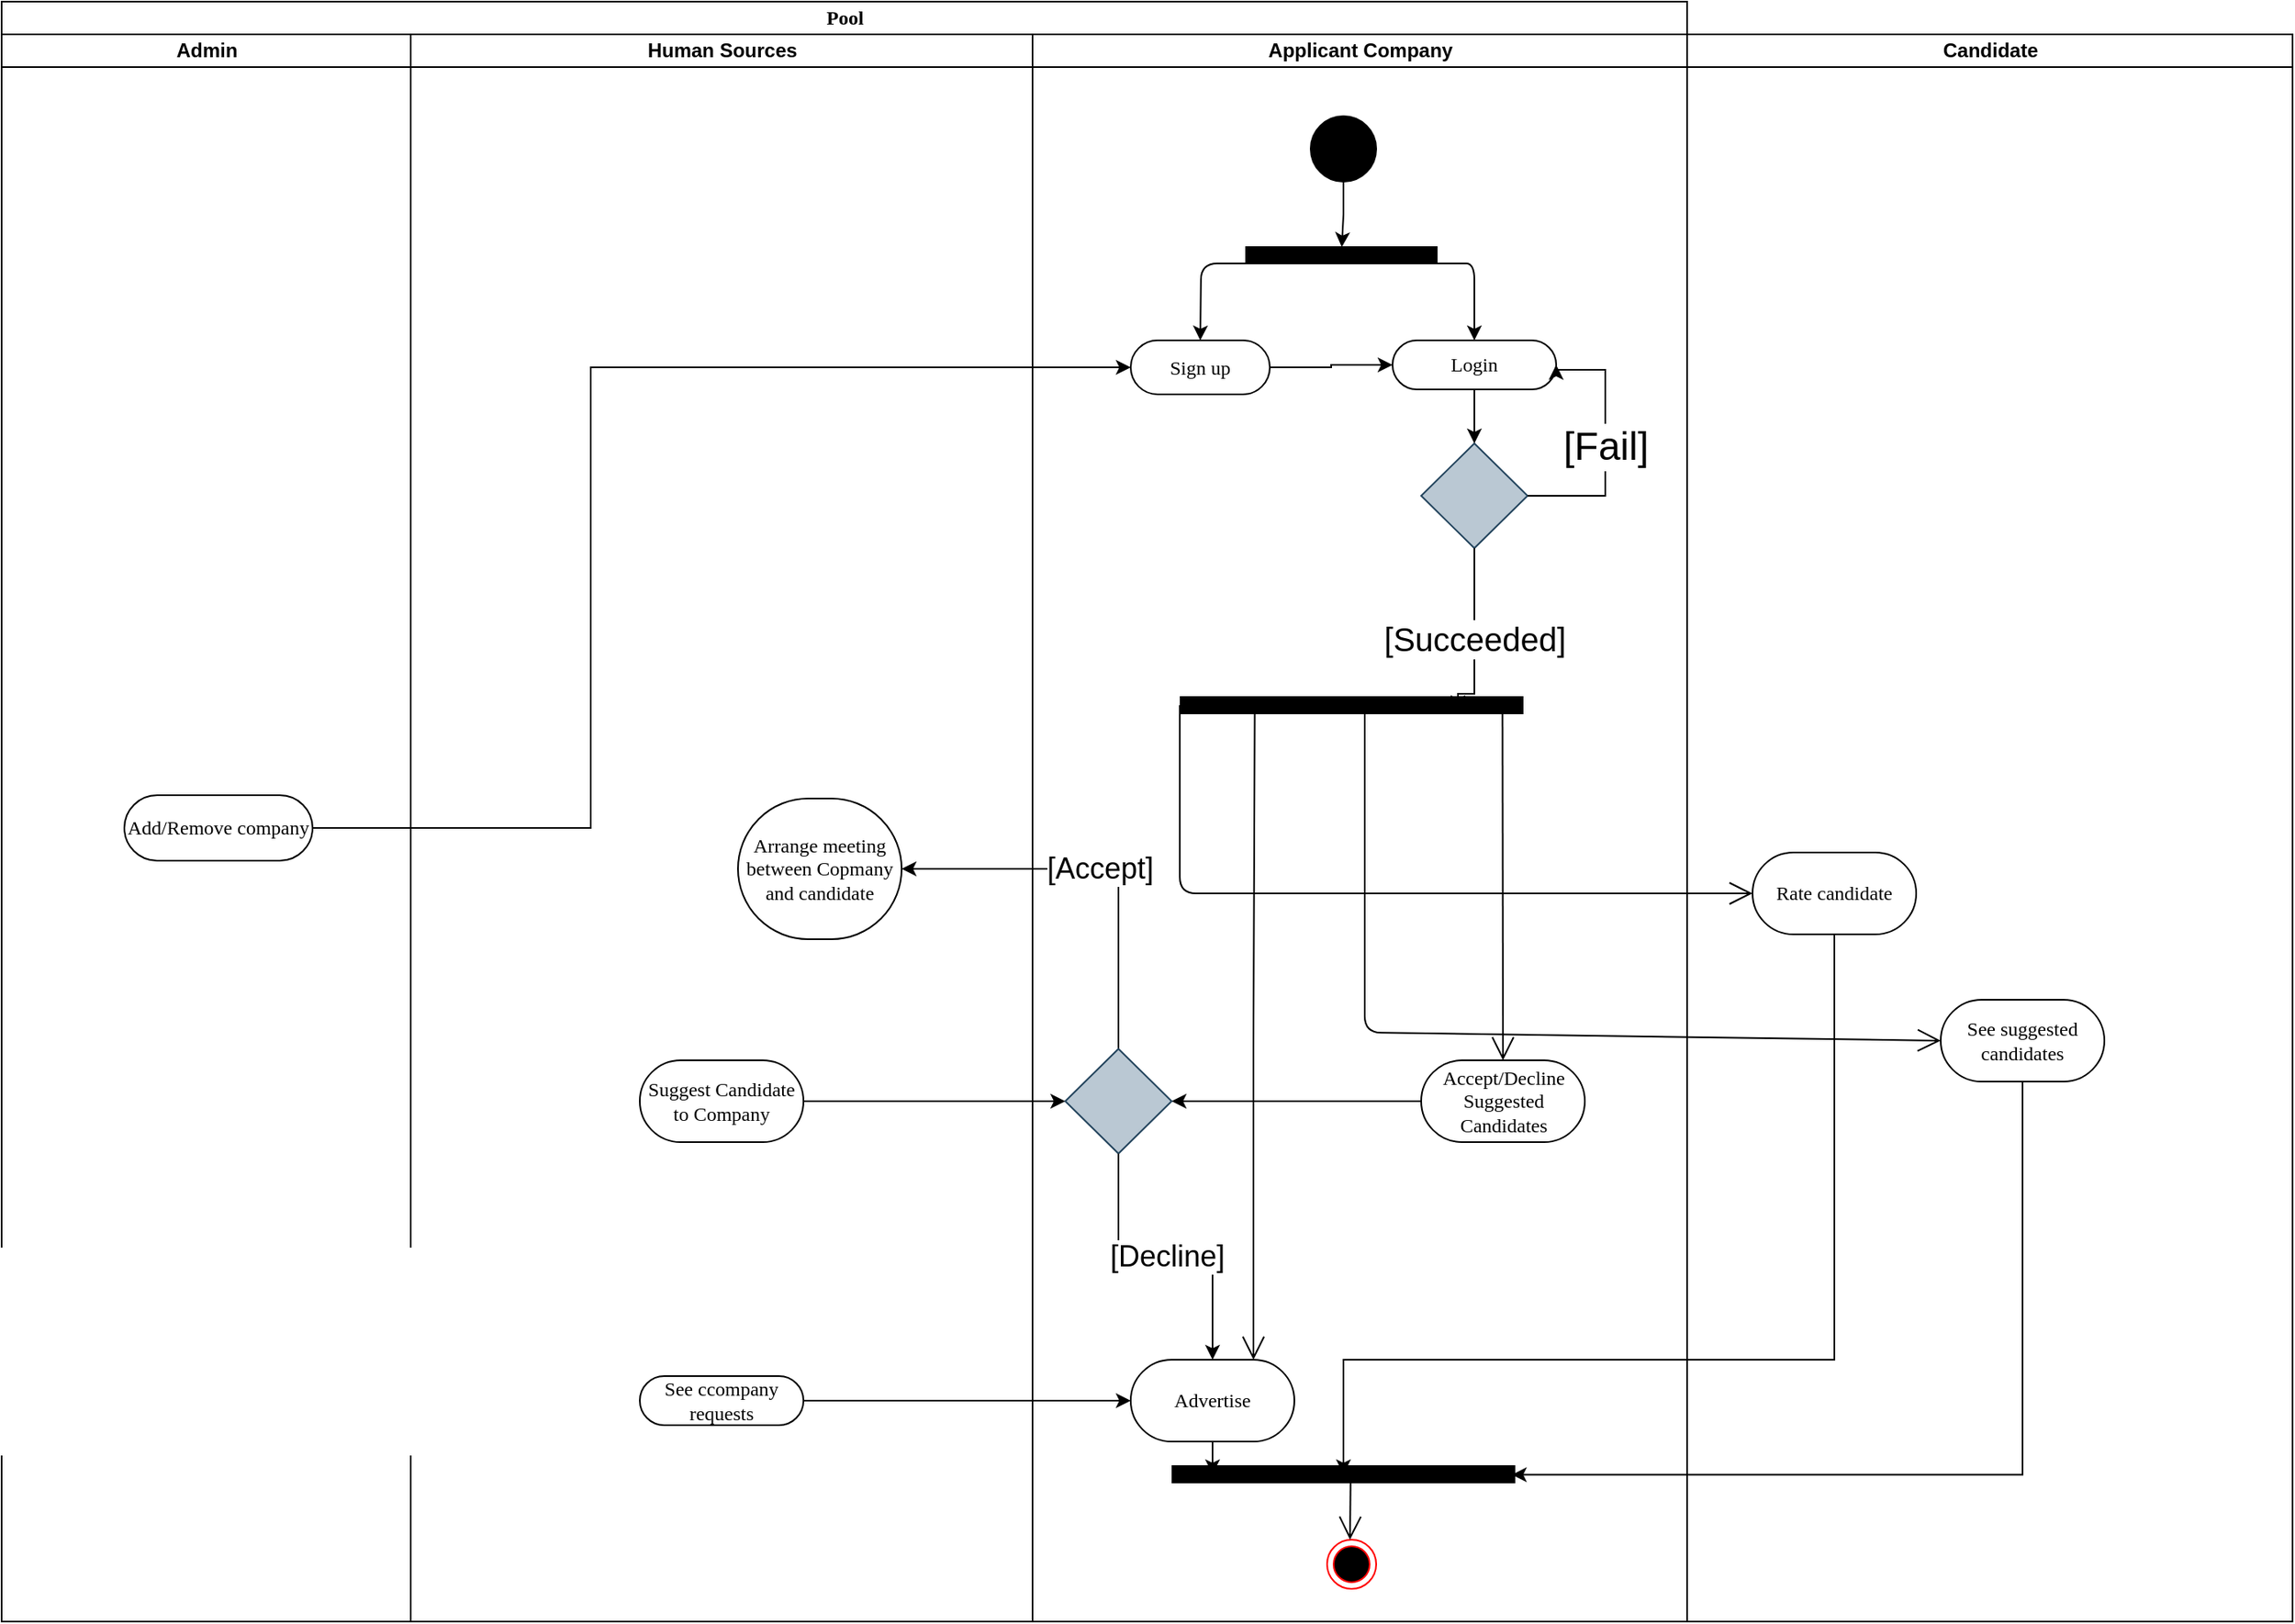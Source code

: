 <mxfile version="14.5.1" type="github">
  <diagram name="Page-1" id="0783ab3e-0a74-02c8-0abd-f7b4e66b4bec">
    <mxGraphModel dx="1297" dy="1064" grid="1" gridSize="10" guides="1" tooltips="1" connect="1" arrows="1" fold="1" page="1" pageScale="1" pageWidth="850" pageHeight="1100" background="#ffffff" math="0" shadow="0">
      <root>
        <mxCell id="0" />
        <mxCell id="1" parent="0" />
        <mxCell id="1c1d494c118603dd-1" value="Pool" style="swimlane;html=1;childLayout=stackLayout;startSize=20;rounded=0;shadow=0;comic=0;labelBackgroundColor=none;strokeWidth=1;fontFamily=Verdana;fontSize=12;align=center;" parent="1" vertex="1">
          <mxGeometry x="40" y="20" width="1030" height="990" as="geometry" />
        </mxCell>
        <mxCell id="1c1d494c118603dd-2" value="Admin" style="swimlane;html=1;startSize=20;" parent="1c1d494c118603dd-1" vertex="1">
          <mxGeometry y="20" width="250" height="970" as="geometry" />
        </mxCell>
        <mxCell id="wo8n1h15b2m23Da7bi2s-3" value="Add/Remove company" style="rounded=1;whiteSpace=wrap;html=1;shadow=0;comic=0;labelBackgroundColor=none;strokeWidth=1;fontFamily=Verdana;fontSize=12;align=center;arcSize=50;" vertex="1" parent="1c1d494c118603dd-2">
          <mxGeometry x="75" y="465" width="115" height="40" as="geometry" />
        </mxCell>
        <mxCell id="1c1d494c118603dd-3" value="Human Sources" style="swimlane;html=1;startSize=20;" parent="1c1d494c118603dd-1" vertex="1">
          <mxGeometry x="250" y="20" width="380" height="970" as="geometry" />
        </mxCell>
        <mxCell id="feAVlpUrrlh7gay0loe1-191" value="See ccompany requests" style="rounded=1;whiteSpace=wrap;html=1;shadow=0;comic=0;labelBackgroundColor=none;strokeWidth=1;fontFamily=Verdana;fontSize=12;align=center;arcSize=50;" parent="1c1d494c118603dd-3" vertex="1">
          <mxGeometry x="140.0" y="820" width="100" height="30" as="geometry" />
        </mxCell>
        <mxCell id="wo8n1h15b2m23Da7bi2s-7" value="Arrange meeting between Copmany and candidate&lt;br&gt;" style="rounded=1;whiteSpace=wrap;html=1;shadow=0;comic=0;labelBackgroundColor=none;strokeWidth=1;fontFamily=Verdana;fontSize=12;align=center;arcSize=50;" vertex="1" parent="1c1d494c118603dd-3">
          <mxGeometry x="200" y="467" width="100" height="86" as="geometry" />
        </mxCell>
        <mxCell id="wo8n1h15b2m23Da7bi2s-16" value="Suggest Candidate to Company" style="rounded=1;whiteSpace=wrap;html=1;shadow=0;comic=0;labelBackgroundColor=none;strokeWidth=1;fontFamily=Verdana;fontSize=12;align=center;arcSize=50;" vertex="1" parent="1c1d494c118603dd-3">
          <mxGeometry x="140" y="627" width="100" height="50" as="geometry" />
        </mxCell>
        <mxCell id="wo8n1h15b2m23Da7bi2s-35" style="edgeStyle=orthogonalEdgeStyle;rounded=0;orthogonalLoop=1;jettySize=auto;html=1;entryX=0;entryY=0.5;entryDx=0;entryDy=0;" edge="1" parent="1c1d494c118603dd-1" source="feAVlpUrrlh7gay0loe1-191" target="wo8n1h15b2m23Da7bi2s-17">
          <mxGeometry relative="1" as="geometry" />
        </mxCell>
        <mxCell id="wo8n1h15b2m23Da7bi2s-39" style="edgeStyle=orthogonalEdgeStyle;rounded=0;orthogonalLoop=1;jettySize=auto;html=1;exitX=1;exitY=0.5;exitDx=0;exitDy=0;" edge="1" parent="1c1d494c118603dd-1" source="wo8n1h15b2m23Da7bi2s-16" target="wo8n1h15b2m23Da7bi2s-38">
          <mxGeometry relative="1" as="geometry" />
        </mxCell>
        <mxCell id="wo8n1h15b2m23Da7bi2s-41" value="&lt;font style=&quot;font-size: 18px&quot;&gt;[Accept]&lt;/font&gt;" style="edgeStyle=orthogonalEdgeStyle;rounded=0;orthogonalLoop=1;jettySize=auto;html=1;exitX=0.5;exitY=0;exitDx=0;exitDy=0;entryX=1;entryY=0.5;entryDx=0;entryDy=0;" edge="1" parent="1c1d494c118603dd-1" source="wo8n1h15b2m23Da7bi2s-38" target="wo8n1h15b2m23Da7bi2s-7">
          <mxGeometry relative="1" as="geometry">
            <mxPoint x="683" y="520" as="targetPoint" />
          </mxGeometry>
        </mxCell>
        <mxCell id="wo8n1h15b2m23Da7bi2s-43" style="edgeStyle=orthogonalEdgeStyle;rounded=0;orthogonalLoop=1;jettySize=auto;html=1;entryX=0;entryY=0.5;entryDx=0;entryDy=0;" edge="1" parent="1c1d494c118603dd-1" source="wo8n1h15b2m23Da7bi2s-3" target="wo8n1h15b2m23Da7bi2s-18">
          <mxGeometry relative="1" as="geometry">
            <mxPoint x="420" y="210" as="targetPoint" />
            <Array as="points">
              <mxPoint x="360" y="505" />
              <mxPoint x="360" y="223" />
            </Array>
          </mxGeometry>
        </mxCell>
        <mxCell id="1c1d494c118603dd-4" value="Applicant Company" style="swimlane;html=1;startSize=20;" parent="1c1d494c118603dd-1" vertex="1">
          <mxGeometry x="630" y="20" width="400" height="970" as="geometry" />
        </mxCell>
        <mxCell id="feAVlpUrrlh7gay0loe1-89" value="" style="ellipse;whiteSpace=wrap;html=1;rounded=0;shadow=0;comic=0;labelBackgroundColor=none;strokeWidth=1;fillColor=#000000;fontFamily=Verdana;fontSize=12;align=center;" parent="1c1d494c118603dd-4" vertex="1">
          <mxGeometry x="170" y="50" width="40" height="40" as="geometry" />
        </mxCell>
        <mxCell id="feAVlpUrrlh7gay0loe1-90" value="Login" style="rounded=1;whiteSpace=wrap;html=1;shadow=0;comic=0;labelBackgroundColor=none;strokeWidth=1;fontFamily=Verdana;fontSize=12;align=center;arcSize=50;" parent="1c1d494c118603dd-4" vertex="1">
          <mxGeometry x="220" y="187" width="100" height="30" as="geometry" />
        </mxCell>
        <mxCell id="feAVlpUrrlh7gay0loe1-92" value="" style="rhombus;whiteSpace=wrap;html=1;color=black;fillColor=#bac8d3;strokeColor=#23445d;" parent="1c1d494c118603dd-4" vertex="1">
          <mxGeometry x="237.5" y="250" width="65" height="64" as="geometry" />
        </mxCell>
        <mxCell id="feAVlpUrrlh7gay0loe1-93" value="&lt;span style=&quot;font-size: 24px&quot;&gt;[Fail]&lt;/span&gt;" style="edgeStyle=orthogonalEdgeStyle;rounded=0;orthogonalLoop=1;jettySize=auto;html=1;exitX=1;exitY=0.5;exitDx=0;exitDy=0;entryX=1;entryY=0.5;entryDx=0;entryDy=0;" parent="1c1d494c118603dd-4" source="feAVlpUrrlh7gay0loe1-92" target="feAVlpUrrlh7gay0loe1-90" edge="1">
          <mxGeometry x="-0.008" relative="1" as="geometry">
            <mxPoint x="20" y="130" as="targetPoint" />
            <Array as="points">
              <mxPoint x="350" y="282" />
              <mxPoint x="350" y="205" />
            </Array>
            <mxPoint as="offset" />
          </mxGeometry>
        </mxCell>
        <mxCell id="feAVlpUrrlh7gay0loe1-94" value="" style="line;strokeWidth=11;fillColor=none;align=left;verticalAlign=middle;spacingTop=-1;spacingLeft=3;spacingRight=3;rotatable=0;labelPosition=right;points=[];portConstraint=eastwest;fontStyle=1" parent="1c1d494c118603dd-4" vertex="1">
          <mxGeometry x="90" y="400" width="210" height="20" as="geometry" />
        </mxCell>
        <mxCell id="feAVlpUrrlh7gay0loe1-95" style="edgeStyle=orthogonalEdgeStyle;rounded=0;orthogonalLoop=1;jettySize=auto;html=1;exitX=0.5;exitY=1;exitDx=0;exitDy=0;" parent="1c1d494c118603dd-4" source="feAVlpUrrlh7gay0loe1-90" edge="1">
          <mxGeometry relative="1" as="geometry">
            <mxPoint x="270" y="250" as="targetPoint" />
          </mxGeometry>
        </mxCell>
        <mxCell id="feAVlpUrrlh7gay0loe1-96" value="&lt;font style=&quot;font-size: 20px&quot;&gt;[Succeeded]&lt;/font&gt;" style="edgeStyle=orthogonalEdgeStyle;rounded=0;orthogonalLoop=1;jettySize=auto;html=1;exitX=0.5;exitY=1;exitDx=0;exitDy=0;" parent="1c1d494c118603dd-4" edge="1" source="feAVlpUrrlh7gay0loe1-92">
          <mxGeometry relative="1" as="geometry">
            <mxPoint x="260" y="413" as="targetPoint" />
            <mxPoint x="260" y="333" as="sourcePoint" />
            <Array as="points">
              <mxPoint x="270" y="403" />
              <mxPoint x="260" y="403" />
            </Array>
          </mxGeometry>
        </mxCell>
        <mxCell id="feAVlpUrrlh7gay0loe1-109" value="&lt;span style=&quot;font-size: 24px&quot;&gt;[Fail]&lt;/span&gt;" style="edgeStyle=orthogonalEdgeStyle;rounded=0;orthogonalLoop=1;jettySize=auto;html=1;exitX=1;exitY=0.5;exitDx=0;exitDy=0;entryX=1;entryY=0.5;entryDx=0;entryDy=0;" parent="1c1d494c118603dd-4" edge="1">
          <mxGeometry x="-0.008" relative="1" as="geometry">
            <mxPoint x="157.5" y="515" as="targetPoint" />
            <Array as="points">
              <mxPoint x="187.5" y="592" />
              <mxPoint x="187.5" y="515" />
            </Array>
            <mxPoint as="offset" />
          </mxGeometry>
        </mxCell>
        <mxCell id="feAVlpUrrlh7gay0loe1-193" value="" style="endArrow=open;endFill=1;endSize=12;html=1;" parent="1c1d494c118603dd-4" edge="1">
          <mxGeometry width="160" relative="1" as="geometry">
            <mxPoint x="245.6" y="710" as="sourcePoint" />
            <mxPoint x="245.6" y="710" as="targetPoint" />
          </mxGeometry>
        </mxCell>
        <mxCell id="feAVlpUrrlh7gay0loe1-194" value="" style="endArrow=open;endFill=1;endSize=12;html=1;exitX=0.939;exitY=0.657;exitDx=0;exitDy=0;exitPerimeter=0;entryX=0.5;entryY=0;entryDx=0;entryDy=0;" parent="1c1d494c118603dd-4" edge="1" target="wo8n1h15b2m23Da7bi2s-19" source="feAVlpUrrlh7gay0loe1-94">
          <mxGeometry width="160" relative="1" as="geometry">
            <mxPoint x="258.1" y="410" as="sourcePoint" />
            <mxPoint x="281.91" y="710" as="targetPoint" />
          </mxGeometry>
        </mxCell>
        <mxCell id="wo8n1h15b2m23Da7bi2s-2" value="" style="endArrow=open;endFill=1;endSize=12;html=1;entryX=0;entryY=0.5;entryDx=0;entryDy=0;" edge="1" parent="1c1d494c118603dd-4" target="wo8n1h15b2m23Da7bi2s-20">
          <mxGeometry width="160" relative="1" as="geometry">
            <mxPoint x="203" y="410" as="sourcePoint" />
            <mxPoint x="203" y="640" as="targetPoint" />
            <Array as="points">
              <mxPoint x="203" y="610" />
            </Array>
          </mxGeometry>
        </mxCell>
        <mxCell id="wo8n1h15b2m23Da7bi2s-47" style="edgeStyle=orthogonalEdgeStyle;rounded=0;orthogonalLoop=1;jettySize=auto;html=1;exitX=0.5;exitY=1;exitDx=0;exitDy=0;" edge="1" parent="1c1d494c118603dd-4" source="wo8n1h15b2m23Da7bi2s-17" target="wo8n1h15b2m23Da7bi2s-45">
          <mxGeometry relative="1" as="geometry" />
        </mxCell>
        <mxCell id="wo8n1h15b2m23Da7bi2s-17" value="Advertise" style="rounded=1;whiteSpace=wrap;html=1;shadow=0;comic=0;labelBackgroundColor=none;strokeWidth=1;fontFamily=Verdana;fontSize=12;align=center;arcSize=50;" vertex="1" parent="1c1d494c118603dd-4">
          <mxGeometry x="60" y="810" width="100" height="50" as="geometry" />
        </mxCell>
        <mxCell id="wo8n1h15b2m23Da7bi2s-28" style="edgeStyle=orthogonalEdgeStyle;rounded=0;orthogonalLoop=1;jettySize=auto;html=1;exitX=1;exitY=0.5;exitDx=0;exitDy=0;entryX=0;entryY=0.5;entryDx=0;entryDy=0;" edge="1" parent="1c1d494c118603dd-4" source="wo8n1h15b2m23Da7bi2s-18" target="feAVlpUrrlh7gay0loe1-90">
          <mxGeometry relative="1" as="geometry" />
        </mxCell>
        <mxCell id="wo8n1h15b2m23Da7bi2s-18" value="Sign up" style="rounded=1;whiteSpace=wrap;html=1;shadow=0;comic=0;labelBackgroundColor=none;strokeWidth=1;fontFamily=Verdana;fontSize=12;align=center;arcSize=50;" vertex="1" parent="1c1d494c118603dd-4">
          <mxGeometry x="60" y="187" width="85" height="33" as="geometry" />
        </mxCell>
        <mxCell id="wo8n1h15b2m23Da7bi2s-44" style="edgeStyle=orthogonalEdgeStyle;rounded=0;orthogonalLoop=1;jettySize=auto;html=1;entryX=1;entryY=0.5;entryDx=0;entryDy=0;" edge="1" parent="1c1d494c118603dd-4" source="wo8n1h15b2m23Da7bi2s-19" target="wo8n1h15b2m23Da7bi2s-38">
          <mxGeometry relative="1" as="geometry" />
        </mxCell>
        <mxCell id="wo8n1h15b2m23Da7bi2s-19" value="Accept/Decline Suggested Candidates" style="rounded=1;whiteSpace=wrap;html=1;shadow=0;comic=0;labelBackgroundColor=none;strokeWidth=1;fontFamily=Verdana;fontSize=12;align=center;arcSize=50;" vertex="1" parent="1c1d494c118603dd-4">
          <mxGeometry x="237.5" y="627" width="100" height="50" as="geometry" />
        </mxCell>
        <mxCell id="wo8n1h15b2m23Da7bi2s-22" value="" style="line;strokeWidth=11;fillColor=none;align=left;verticalAlign=middle;spacingTop=-1;spacingLeft=3;spacingRight=3;rotatable=0;labelPosition=right;points=[];portConstraint=eastwest;fontStyle=1" vertex="1" parent="1c1d494c118603dd-4">
          <mxGeometry x="130" y="125" width="117.5" height="20" as="geometry" />
        </mxCell>
        <mxCell id="wo8n1h15b2m23Da7bi2s-29" value="" style="endArrow=open;endFill=1;endSize=12;html=1;entryX=0;entryY=0.5;entryDx=0;entryDy=0;" edge="1" parent="1c1d494c118603dd-4" target="wo8n1h15b2m23Da7bi2s-6">
          <mxGeometry width="160" relative="1" as="geometry">
            <mxPoint x="90" y="410" as="sourcePoint" />
            <mxPoint x="90" y="790" as="targetPoint" />
            <Array as="points">
              <mxPoint x="90" y="525" />
            </Array>
          </mxGeometry>
        </mxCell>
        <mxCell id="wo8n1h15b2m23Da7bi2s-30" value="" style="endArrow=open;endFill=1;endSize=12;html=1;entryX=0.75;entryY=0;entryDx=0;entryDy=0;exitX=0.218;exitY=0.729;exitDx=0;exitDy=0;exitPerimeter=0;" edge="1" parent="1c1d494c118603dd-4" source="feAVlpUrrlh7gay0loe1-94" target="wo8n1h15b2m23Da7bi2s-17">
          <mxGeometry width="160" relative="1" as="geometry">
            <mxPoint x="109.29" y="410" as="sourcePoint" />
            <mxPoint x="109.29" y="790" as="targetPoint" />
            <Array as="points">
              <mxPoint x="135" y="610" />
            </Array>
          </mxGeometry>
        </mxCell>
        <mxCell id="wo8n1h15b2m23Da7bi2s-38" value="" style="rhombus;whiteSpace=wrap;html=1;color=black;fillColor=#bac8d3;strokeColor=#23445d;" vertex="1" parent="1c1d494c118603dd-4">
          <mxGeometry x="20" y="620" width="65" height="64" as="geometry" />
        </mxCell>
        <mxCell id="wo8n1h15b2m23Da7bi2s-42" value="&lt;font style=&quot;font-size: 18px&quot;&gt;[Decline]&lt;/font&gt;" style="edgeStyle=orthogonalEdgeStyle;rounded=0;orthogonalLoop=1;jettySize=auto;html=1;exitX=0.5;exitY=1;exitDx=0;exitDy=0;entryX=0.5;entryY=0;entryDx=0;entryDy=0;" edge="1" parent="1c1d494c118603dd-4" source="wo8n1h15b2m23Da7bi2s-38" target="wo8n1h15b2m23Da7bi2s-17">
          <mxGeometry relative="1" as="geometry">
            <mxPoint x="53.0" y="760" as="targetPoint" />
          </mxGeometry>
        </mxCell>
        <mxCell id="wo8n1h15b2m23Da7bi2s-45" value="" style="line;strokeWidth=11;fillColor=none;align=left;verticalAlign=middle;spacingTop=-1;spacingLeft=3;spacingRight=3;rotatable=0;labelPosition=right;points=[];portConstraint=eastwest;fontStyle=1" vertex="1" parent="1c1d494c118603dd-4">
          <mxGeometry x="85" y="870" width="210" height="20" as="geometry" />
        </mxCell>
        <mxCell id="wo8n1h15b2m23Da7bi2s-46" value="" style="ellipse;html=1;shape=endState;fillColor=#000000;strokeColor=#ff0000;" vertex="1" parent="1c1d494c118603dd-4">
          <mxGeometry x="180" y="920" width="30" height="30" as="geometry" />
        </mxCell>
        <mxCell id="wo8n1h15b2m23Da7bi2s-51" value="" style="endArrow=open;endFill=1;endSize=12;html=1;exitX=0.501;exitY=0.843;exitDx=0;exitDy=0;exitPerimeter=0;" edge="1" parent="1c1d494c118603dd-4">
          <mxGeometry width="160" relative="1" as="geometry">
            <mxPoint x="194.4" y="880" as="sourcePoint" />
            <mxPoint x="194" y="920" as="targetPoint" />
          </mxGeometry>
        </mxCell>
        <mxCell id="feAVlpUrrlh7gay0loe1-146" value="Candidate" style="swimlane;html=1;startSize=20;" parent="1" vertex="1">
          <mxGeometry x="1070" y="40" width="370" height="970" as="geometry" />
        </mxCell>
        <mxCell id="feAVlpUrrlh7gay0loe1-155" value="&lt;span style=&quot;font-size: 24px&quot;&gt;[Fail]&lt;/span&gt;" style="edgeStyle=orthogonalEdgeStyle;rounded=0;orthogonalLoop=1;jettySize=auto;html=1;exitX=1;exitY=0.5;exitDx=0;exitDy=0;entryX=1;entryY=0.5;entryDx=0;entryDy=0;" parent="feAVlpUrrlh7gay0loe1-146" edge="1">
          <mxGeometry x="-0.008" relative="1" as="geometry">
            <mxPoint x="157.5" y="515" as="targetPoint" />
            <Array as="points">
              <mxPoint x="187.5" y="592" />
              <mxPoint x="187.5" y="515" />
            </Array>
            <mxPoint as="offset" />
          </mxGeometry>
        </mxCell>
        <mxCell id="wo8n1h15b2m23Da7bi2s-6" value="Rate candidate" style="rounded=1;whiteSpace=wrap;html=1;shadow=0;comic=0;labelBackgroundColor=none;strokeWidth=1;fontFamily=Verdana;fontSize=12;align=center;arcSize=50;" vertex="1" parent="feAVlpUrrlh7gay0loe1-146">
          <mxGeometry x="40" y="500" width="100" height="50" as="geometry" />
        </mxCell>
        <mxCell id="wo8n1h15b2m23Da7bi2s-20" value="See suggested candidates" style="rounded=1;whiteSpace=wrap;html=1;shadow=0;comic=0;labelBackgroundColor=none;strokeWidth=1;fontFamily=Verdana;fontSize=12;align=center;arcSize=50;" vertex="1" parent="feAVlpUrrlh7gay0loe1-146">
          <mxGeometry x="155" y="590" width="100" height="50" as="geometry" />
        </mxCell>
        <mxCell id="wo8n1h15b2m23Da7bi2s-25" style="edgeStyle=orthogonalEdgeStyle;rounded=0;orthogonalLoop=1;jettySize=auto;html=1;exitX=0.5;exitY=1;exitDx=0;exitDy=0;" edge="1" parent="1" source="feAVlpUrrlh7gay0loe1-89">
          <mxGeometry relative="1" as="geometry">
            <mxPoint x="859" y="170" as="targetPoint" />
          </mxGeometry>
        </mxCell>
        <mxCell id="wo8n1h15b2m23Da7bi2s-26" value="" style="endArrow=classic;html=1;entryX=0.5;entryY=0;entryDx=0;entryDy=0;" edge="1" parent="1" target="wo8n1h15b2m23Da7bi2s-18">
          <mxGeometry width="50" height="50" relative="1" as="geometry">
            <mxPoint x="830" y="180" as="sourcePoint" />
            <mxPoint x="750" y="180" as="targetPoint" />
            <Array as="points">
              <mxPoint x="830" y="180" />
              <mxPoint x="773" y="180" />
            </Array>
          </mxGeometry>
        </mxCell>
        <mxCell id="wo8n1h15b2m23Da7bi2s-27" value="" style="endArrow=classic;html=1;entryX=0.5;entryY=0;entryDx=0;entryDy=0;" edge="1" parent="1" target="feAVlpUrrlh7gay0loe1-90">
          <mxGeometry width="50" height="50" relative="1" as="geometry">
            <mxPoint x="910" y="180" as="sourcePoint" />
            <mxPoint x="782.5" y="237" as="targetPoint" />
            <Array as="points">
              <mxPoint x="920" y="180" />
              <mxPoint x="940" y="180" />
            </Array>
          </mxGeometry>
        </mxCell>
        <mxCell id="wo8n1h15b2m23Da7bi2s-49" style="edgeStyle=orthogonalEdgeStyle;rounded=0;orthogonalLoop=1;jettySize=auto;html=1;entryX=0.99;entryY=0.514;entryDx=0;entryDy=0;entryPerimeter=0;" edge="1" parent="1" source="wo8n1h15b2m23Da7bi2s-20" target="wo8n1h15b2m23Da7bi2s-45">
          <mxGeometry relative="1" as="geometry">
            <mxPoint x="1275" y="920" as="targetPoint" />
          </mxGeometry>
        </mxCell>
        <mxCell id="wo8n1h15b2m23Da7bi2s-50" style="edgeStyle=orthogonalEdgeStyle;rounded=0;orthogonalLoop=1;jettySize=auto;html=1;" edge="1" parent="1" source="wo8n1h15b2m23Da7bi2s-6">
          <mxGeometry relative="1" as="geometry">
            <mxPoint x="860" y="920" as="targetPoint" />
            <Array as="points">
              <mxPoint x="1160" y="850" />
              <mxPoint x="860" y="850" />
            </Array>
          </mxGeometry>
        </mxCell>
      </root>
    </mxGraphModel>
  </diagram>
</mxfile>
